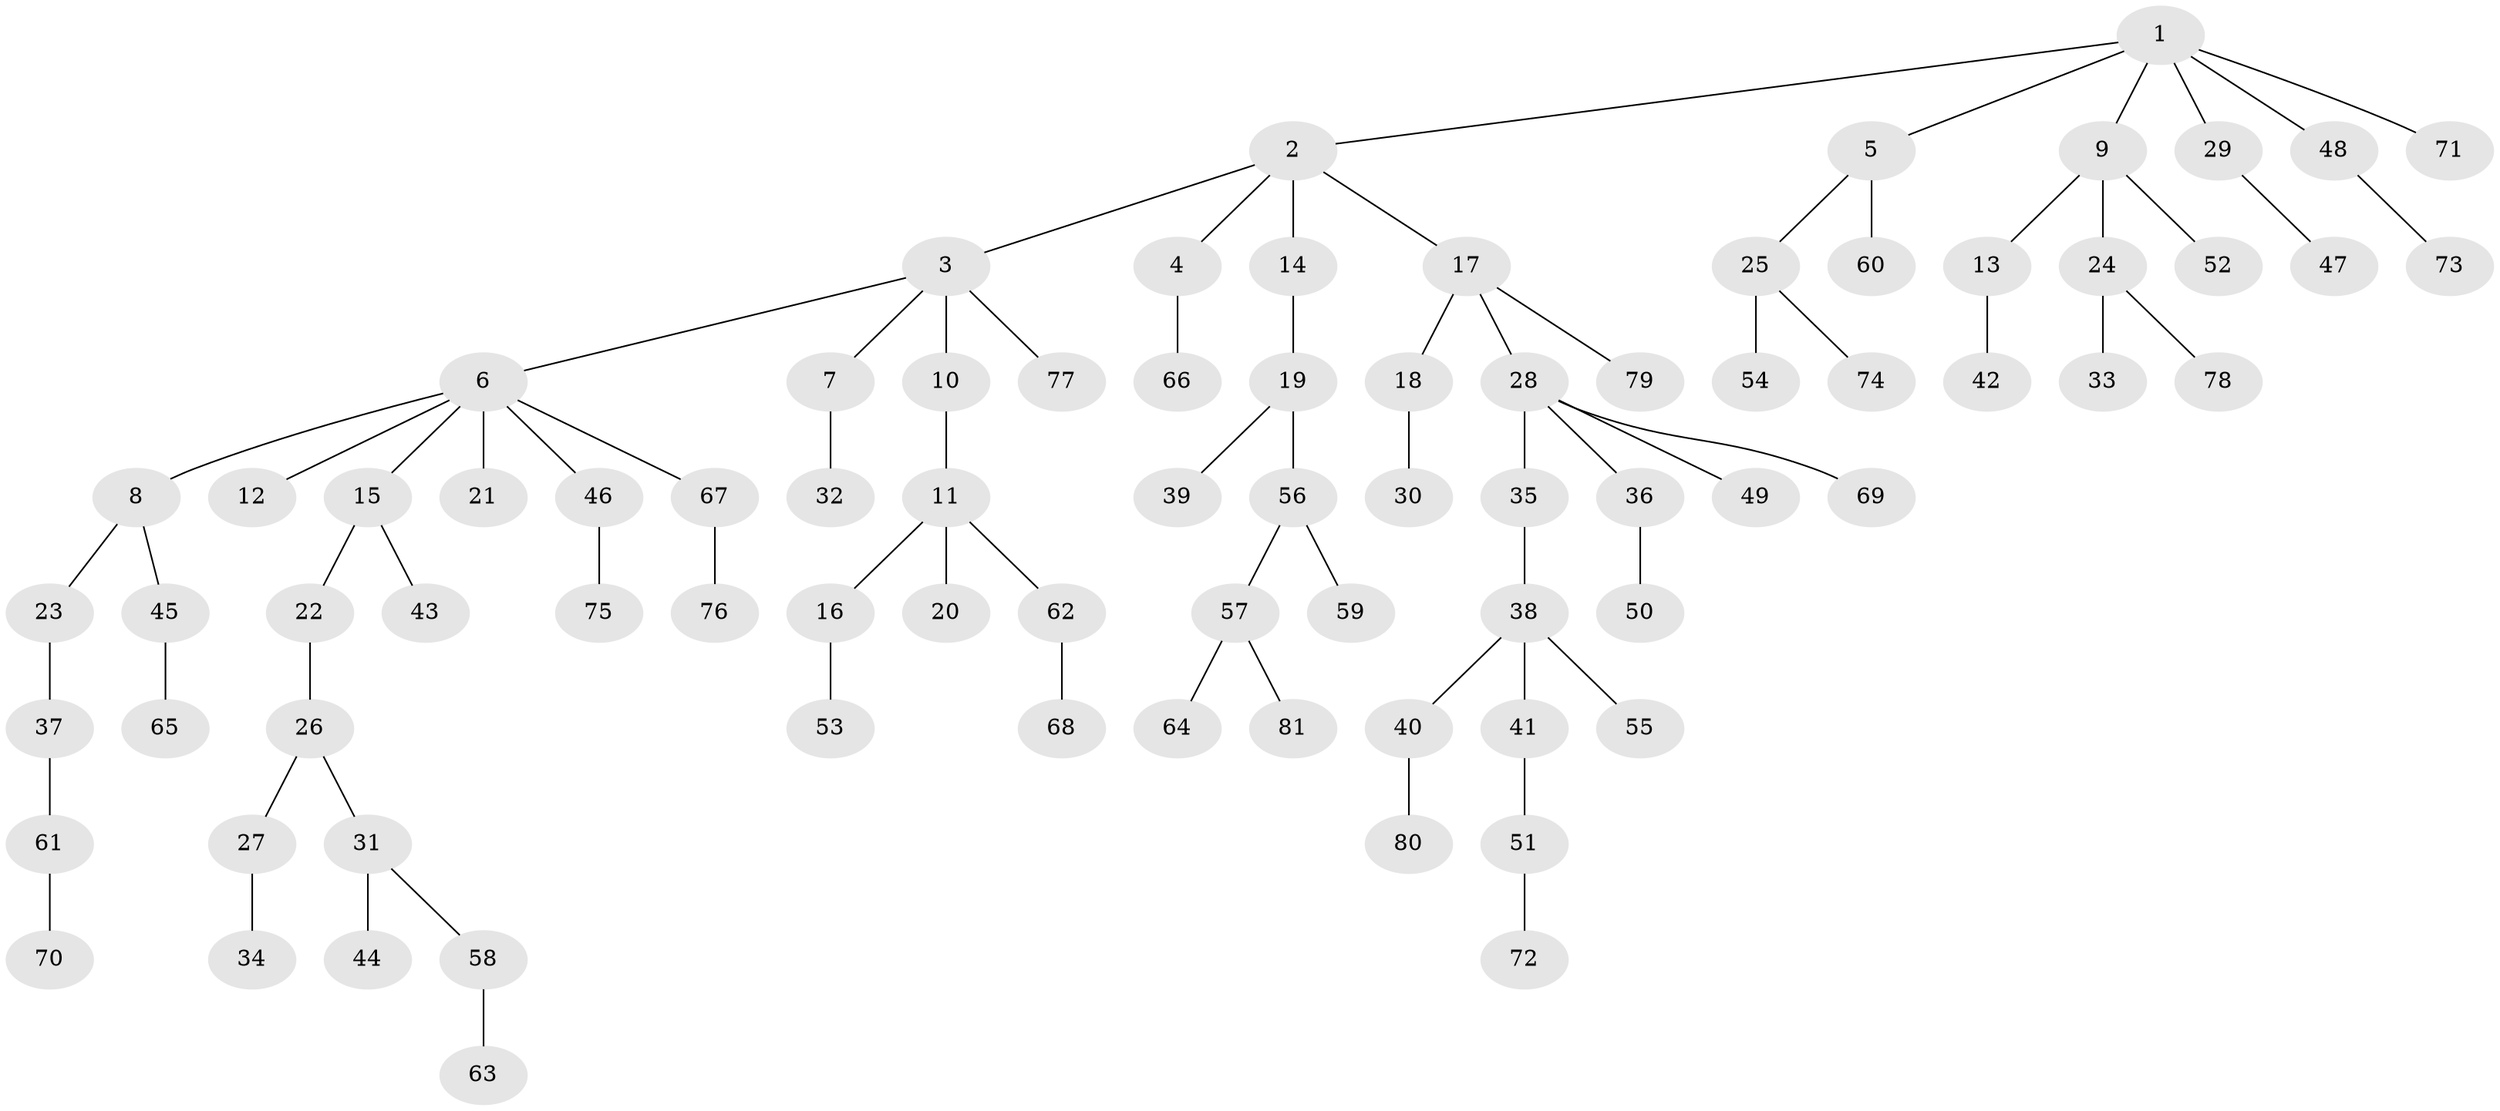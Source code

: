 // Generated by graph-tools (version 1.1) at 2025/26/03/09/25 03:26:29]
// undirected, 81 vertices, 80 edges
graph export_dot {
graph [start="1"]
  node [color=gray90,style=filled];
  1;
  2;
  3;
  4;
  5;
  6;
  7;
  8;
  9;
  10;
  11;
  12;
  13;
  14;
  15;
  16;
  17;
  18;
  19;
  20;
  21;
  22;
  23;
  24;
  25;
  26;
  27;
  28;
  29;
  30;
  31;
  32;
  33;
  34;
  35;
  36;
  37;
  38;
  39;
  40;
  41;
  42;
  43;
  44;
  45;
  46;
  47;
  48;
  49;
  50;
  51;
  52;
  53;
  54;
  55;
  56;
  57;
  58;
  59;
  60;
  61;
  62;
  63;
  64;
  65;
  66;
  67;
  68;
  69;
  70;
  71;
  72;
  73;
  74;
  75;
  76;
  77;
  78;
  79;
  80;
  81;
  1 -- 2;
  1 -- 5;
  1 -- 9;
  1 -- 29;
  1 -- 48;
  1 -- 71;
  2 -- 3;
  2 -- 4;
  2 -- 14;
  2 -- 17;
  3 -- 6;
  3 -- 7;
  3 -- 10;
  3 -- 77;
  4 -- 66;
  5 -- 25;
  5 -- 60;
  6 -- 8;
  6 -- 12;
  6 -- 15;
  6 -- 21;
  6 -- 46;
  6 -- 67;
  7 -- 32;
  8 -- 23;
  8 -- 45;
  9 -- 13;
  9 -- 24;
  9 -- 52;
  10 -- 11;
  11 -- 16;
  11 -- 20;
  11 -- 62;
  13 -- 42;
  14 -- 19;
  15 -- 22;
  15 -- 43;
  16 -- 53;
  17 -- 18;
  17 -- 28;
  17 -- 79;
  18 -- 30;
  19 -- 39;
  19 -- 56;
  22 -- 26;
  23 -- 37;
  24 -- 33;
  24 -- 78;
  25 -- 54;
  25 -- 74;
  26 -- 27;
  26 -- 31;
  27 -- 34;
  28 -- 35;
  28 -- 36;
  28 -- 49;
  28 -- 69;
  29 -- 47;
  31 -- 44;
  31 -- 58;
  35 -- 38;
  36 -- 50;
  37 -- 61;
  38 -- 40;
  38 -- 41;
  38 -- 55;
  40 -- 80;
  41 -- 51;
  45 -- 65;
  46 -- 75;
  48 -- 73;
  51 -- 72;
  56 -- 57;
  56 -- 59;
  57 -- 64;
  57 -- 81;
  58 -- 63;
  61 -- 70;
  62 -- 68;
  67 -- 76;
}
